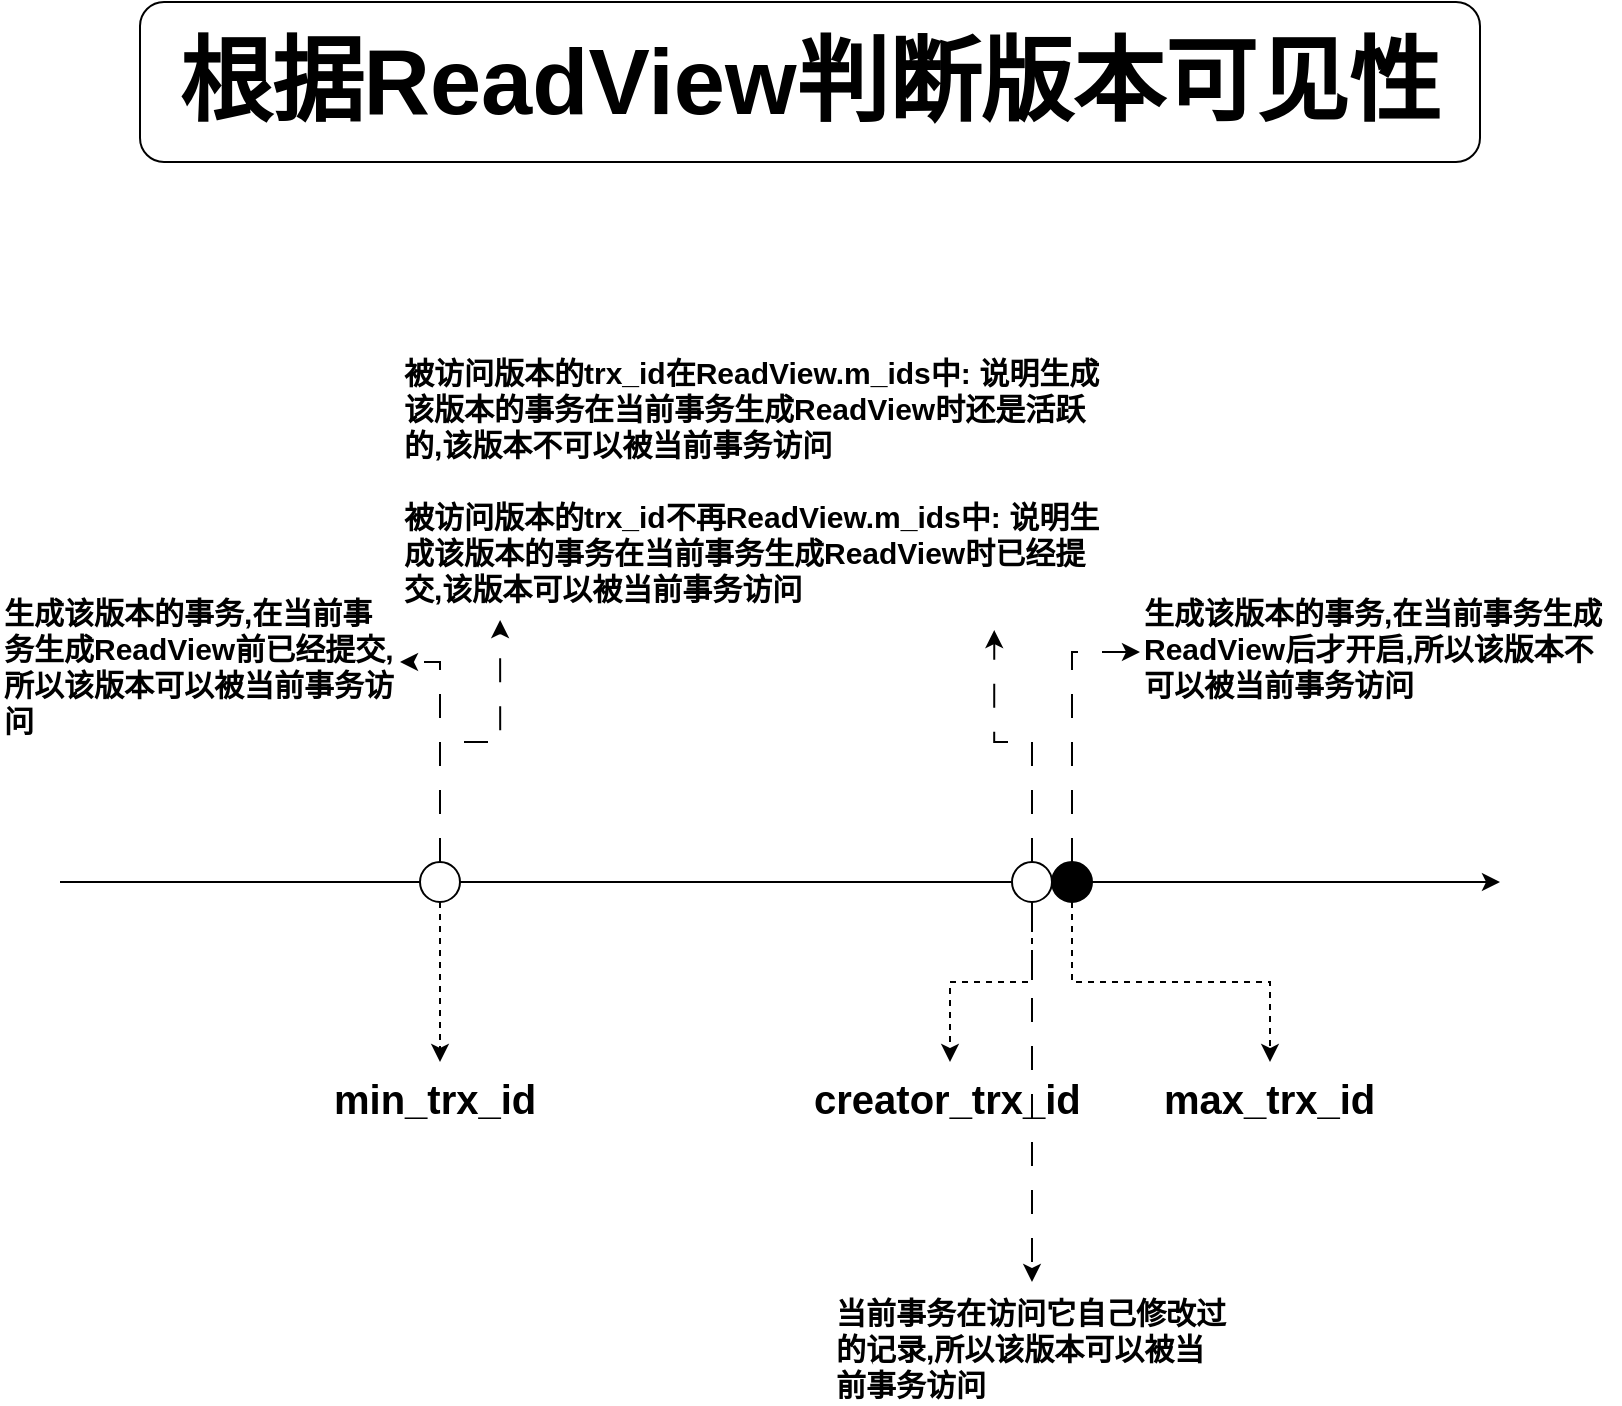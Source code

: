 <mxfile version="28.1.2">
  <diagram name="第 1 页" id="llRe68xe6qa59onjqDn9">
    <mxGraphModel dx="1426" dy="912" grid="1" gridSize="10" guides="1" tooltips="1" connect="1" arrows="1" fold="1" page="1" pageScale="1" pageWidth="827" pageHeight="1169" math="0" shadow="0">
      <root>
        <mxCell id="0" />
        <mxCell id="1" parent="0" />
        <mxCell id="ucOQk9Oxl4SI-NbaLhnu-1" value="根据ReadView判断版本可见性" style="rounded=1;whiteSpace=wrap;html=1;fontStyle=1;fontSize=46;" vertex="1" parent="1">
          <mxGeometry x="80" width="670" height="80" as="geometry" />
        </mxCell>
        <mxCell id="ucOQk9Oxl4SI-NbaLhnu-2" value="" style="endArrow=classic;html=1;rounded=0;" edge="1" parent="1" source="ucOQk9Oxl4SI-NbaLhnu-13">
          <mxGeometry width="50" height="50" relative="1" as="geometry">
            <mxPoint x="40" y="440" as="sourcePoint" />
            <mxPoint x="760" y="440" as="targetPoint" />
          </mxGeometry>
        </mxCell>
        <mxCell id="ucOQk9Oxl4SI-NbaLhnu-4" value="" style="endArrow=none;html=1;rounded=0;endFill=0;" edge="1" parent="1" target="ucOQk9Oxl4SI-NbaLhnu-3">
          <mxGeometry width="50" height="50" relative="1" as="geometry">
            <mxPoint x="40" y="440" as="sourcePoint" />
            <mxPoint x="760" y="440" as="targetPoint" />
          </mxGeometry>
        </mxCell>
        <mxCell id="ucOQk9Oxl4SI-NbaLhnu-7" style="edgeStyle=orthogonalEdgeStyle;rounded=0;orthogonalLoop=1;jettySize=auto;html=1;exitX=0.5;exitY=1;exitDx=0;exitDy=0;dashed=1;" edge="1" parent="1" source="ucOQk9Oxl4SI-NbaLhnu-3" target="ucOQk9Oxl4SI-NbaLhnu-6">
          <mxGeometry relative="1" as="geometry" />
        </mxCell>
        <mxCell id="ucOQk9Oxl4SI-NbaLhnu-21" style="edgeStyle=orthogonalEdgeStyle;rounded=0;orthogonalLoop=1;jettySize=auto;html=1;exitX=0.5;exitY=0;exitDx=0;exitDy=0;entryX=1;entryY=0.5;entryDx=0;entryDy=0;dashed=1;dashPattern=12 12;" edge="1" parent="1" source="ucOQk9Oxl4SI-NbaLhnu-3" target="ucOQk9Oxl4SI-NbaLhnu-20">
          <mxGeometry relative="1" as="geometry" />
        </mxCell>
        <mxCell id="ucOQk9Oxl4SI-NbaLhnu-3" value="" style="ellipse;whiteSpace=wrap;html=1;aspect=fixed;" vertex="1" parent="1">
          <mxGeometry x="220" y="430" width="20" height="20" as="geometry" />
        </mxCell>
        <mxCell id="ucOQk9Oxl4SI-NbaLhnu-6" value="min_trx_id" style="text;html=1;align=left;verticalAlign=top;whiteSpace=wrap;rounded=0;fontSize=20;fontStyle=1" vertex="1" parent="1">
          <mxGeometry x="175" y="530" width="110" height="30" as="geometry" />
        </mxCell>
        <mxCell id="ucOQk9Oxl4SI-NbaLhnu-10" value="" style="endArrow=none;html=1;rounded=0;endFill=0;" edge="1" parent="1" source="ucOQk9Oxl4SI-NbaLhnu-3" target="ucOQk9Oxl4SI-NbaLhnu-9">
          <mxGeometry width="50" height="50" relative="1" as="geometry">
            <mxPoint x="150" y="440" as="sourcePoint" />
            <mxPoint x="760" y="440" as="targetPoint" />
          </mxGeometry>
        </mxCell>
        <mxCell id="ucOQk9Oxl4SI-NbaLhnu-12" style="edgeStyle=orthogonalEdgeStyle;rounded=0;orthogonalLoop=1;jettySize=auto;html=1;exitX=0.5;exitY=1;exitDx=0;exitDy=0;entryX=0.5;entryY=0;entryDx=0;entryDy=0;dashed=1;" edge="1" parent="1" source="ucOQk9Oxl4SI-NbaLhnu-9" target="ucOQk9Oxl4SI-NbaLhnu-11">
          <mxGeometry relative="1" as="geometry" />
        </mxCell>
        <mxCell id="ucOQk9Oxl4SI-NbaLhnu-31" style="edgeStyle=orthogonalEdgeStyle;rounded=0;orthogonalLoop=1;jettySize=auto;html=1;exitX=0.5;exitY=1;exitDx=0;exitDy=0;dashed=1;dashPattern=12 12;" edge="1" parent="1" source="ucOQk9Oxl4SI-NbaLhnu-9" target="ucOQk9Oxl4SI-NbaLhnu-30">
          <mxGeometry relative="1" as="geometry" />
        </mxCell>
        <mxCell id="ucOQk9Oxl4SI-NbaLhnu-9" value="" style="ellipse;whiteSpace=wrap;html=1;aspect=fixed;" vertex="1" parent="1">
          <mxGeometry x="516" y="430" width="20" height="20" as="geometry" />
        </mxCell>
        <mxCell id="ucOQk9Oxl4SI-NbaLhnu-11" value="creator_trx_id" style="text;html=1;align=left;verticalAlign=top;whiteSpace=wrap;rounded=0;fontSize=20;fontStyle=1" vertex="1" parent="1">
          <mxGeometry x="415" y="530" width="140" height="30" as="geometry" />
        </mxCell>
        <mxCell id="ucOQk9Oxl4SI-NbaLhnu-14" value="" style="endArrow=classic;html=1;rounded=0;" edge="1" parent="1" source="ucOQk9Oxl4SI-NbaLhnu-9" target="ucOQk9Oxl4SI-NbaLhnu-13">
          <mxGeometry width="50" height="50" relative="1" as="geometry">
            <mxPoint x="380" y="440" as="sourcePoint" />
            <mxPoint x="760" y="440" as="targetPoint" />
          </mxGeometry>
        </mxCell>
        <mxCell id="ucOQk9Oxl4SI-NbaLhnu-16" style="edgeStyle=orthogonalEdgeStyle;rounded=0;orthogonalLoop=1;jettySize=auto;html=1;exitX=0.5;exitY=1;exitDx=0;exitDy=0;entryX=0.5;entryY=0;entryDx=0;entryDy=0;dashed=1;" edge="1" parent="1" source="ucOQk9Oxl4SI-NbaLhnu-13" target="ucOQk9Oxl4SI-NbaLhnu-15">
          <mxGeometry relative="1" as="geometry" />
        </mxCell>
        <mxCell id="ucOQk9Oxl4SI-NbaLhnu-23" style="edgeStyle=orthogonalEdgeStyle;rounded=0;orthogonalLoop=1;jettySize=auto;html=1;exitX=0.5;exitY=0;exitDx=0;exitDy=0;entryX=0;entryY=0.5;entryDx=0;entryDy=0;dashed=1;dashPattern=12 12;" edge="1" parent="1" source="ucOQk9Oxl4SI-NbaLhnu-13" target="ucOQk9Oxl4SI-NbaLhnu-22">
          <mxGeometry relative="1" as="geometry" />
        </mxCell>
        <mxCell id="ucOQk9Oxl4SI-NbaLhnu-13" value="" style="ellipse;whiteSpace=wrap;html=1;aspect=fixed;fillColor=light-dark(#000000, #ffffff);" vertex="1" parent="1">
          <mxGeometry x="536" y="430" width="20" height="20" as="geometry" />
        </mxCell>
        <mxCell id="ucOQk9Oxl4SI-NbaLhnu-15" value="max_trx_id" style="text;html=1;align=left;verticalAlign=top;whiteSpace=wrap;rounded=0;fontSize=20;fontStyle=1" vertex="1" parent="1">
          <mxGeometry x="590" y="530" width="110" height="30" as="geometry" />
        </mxCell>
        <mxCell id="ucOQk9Oxl4SI-NbaLhnu-20" value="生成该版本的事务,在当前事务生成ReadView前已经提交,所以该版本可以被当前事务访问" style="text;html=1;align=left;verticalAlign=top;whiteSpace=wrap;rounded=0;fontSize=15;fontStyle=1" vertex="1" parent="1">
          <mxGeometry x="10" y="290" width="200" height="80" as="geometry" />
        </mxCell>
        <mxCell id="ucOQk9Oxl4SI-NbaLhnu-22" value="生成该版本的事务,在当前事务生成ReadView后才开启,所以该版本不可以被当前事务访问" style="text;html=1;align=left;verticalAlign=top;whiteSpace=wrap;rounded=0;fontSize=15;fontStyle=1" vertex="1" parent="1">
          <mxGeometry x="580" y="290" width="240" height="70" as="geometry" />
        </mxCell>
        <mxCell id="ucOQk9Oxl4SI-NbaLhnu-24" value="&lt;div&gt;被访问版本的trx_id在ReadView.m_ids中: 说明生成该版本的事务在当前事务生成ReadView时还是活跃的,该版本不可以被当前事务访问&lt;/div&gt;&lt;div&gt;&lt;br&gt;&lt;/div&gt;&lt;div&gt;被访问版本的trx_id不再ReadView.m_ids中: 说明生成该版本的事务在当前事务生成ReadView时已经提交,该版本可以被当前事务访问&lt;/div&gt;" style="text;html=1;align=left;verticalAlign=top;whiteSpace=wrap;rounded=0;fontSize=15;fontStyle=1" vertex="1" parent="1">
          <mxGeometry x="210" y="170" width="355" height="140" as="geometry" />
        </mxCell>
        <mxCell id="ucOQk9Oxl4SI-NbaLhnu-27" style="edgeStyle=orthogonalEdgeStyle;rounded=0;orthogonalLoop=1;jettySize=auto;html=1;exitX=0.5;exitY=0;exitDx=0;exitDy=0;entryX=0.141;entryY=0.993;entryDx=0;entryDy=0;entryPerimeter=0;dashed=1;dashPattern=12 12;" edge="1" parent="1" source="ucOQk9Oxl4SI-NbaLhnu-3" target="ucOQk9Oxl4SI-NbaLhnu-24">
          <mxGeometry relative="1" as="geometry" />
        </mxCell>
        <mxCell id="ucOQk9Oxl4SI-NbaLhnu-29" style="edgeStyle=orthogonalEdgeStyle;rounded=0;orthogonalLoop=1;jettySize=auto;html=1;exitX=0.5;exitY=0;exitDx=0;exitDy=0;entryX=0.837;entryY=1.029;entryDx=0;entryDy=0;entryPerimeter=0;dashed=1;dashPattern=12 12;" edge="1" parent="1" source="ucOQk9Oxl4SI-NbaLhnu-9" target="ucOQk9Oxl4SI-NbaLhnu-24">
          <mxGeometry relative="1" as="geometry" />
        </mxCell>
        <mxCell id="ucOQk9Oxl4SI-NbaLhnu-30" value="当前事务在访问它自己修改过的记录,所以该版本可以被当前事务访问" style="text;html=1;align=left;verticalAlign=top;whiteSpace=wrap;rounded=0;fontSize=15;fontStyle=1" vertex="1" parent="1">
          <mxGeometry x="426" y="640" width="200" height="60" as="geometry" />
        </mxCell>
      </root>
    </mxGraphModel>
  </diagram>
</mxfile>
